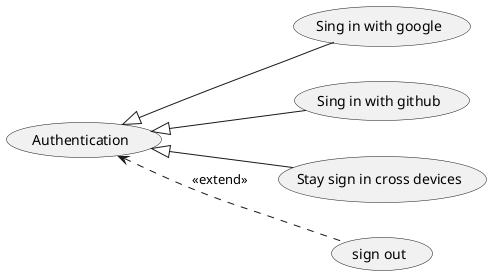 @startuml

left to right direction

usecase "Authentication" as user_auth

usecase "Sing in with google" as signInWithGoogle
usecase "Sing in with github" as signInWithGithub
usecase "Stay sign in cross devices" as signInWithMultiDevices
usecase "sign out" as signOut

user_auth <|-- signInWithGoogle 
user_auth <|-- signInWithGithub
user_auth <|-- signInWithMultiDevices
user_auth <.. signOut : <<extend>>

@enduml